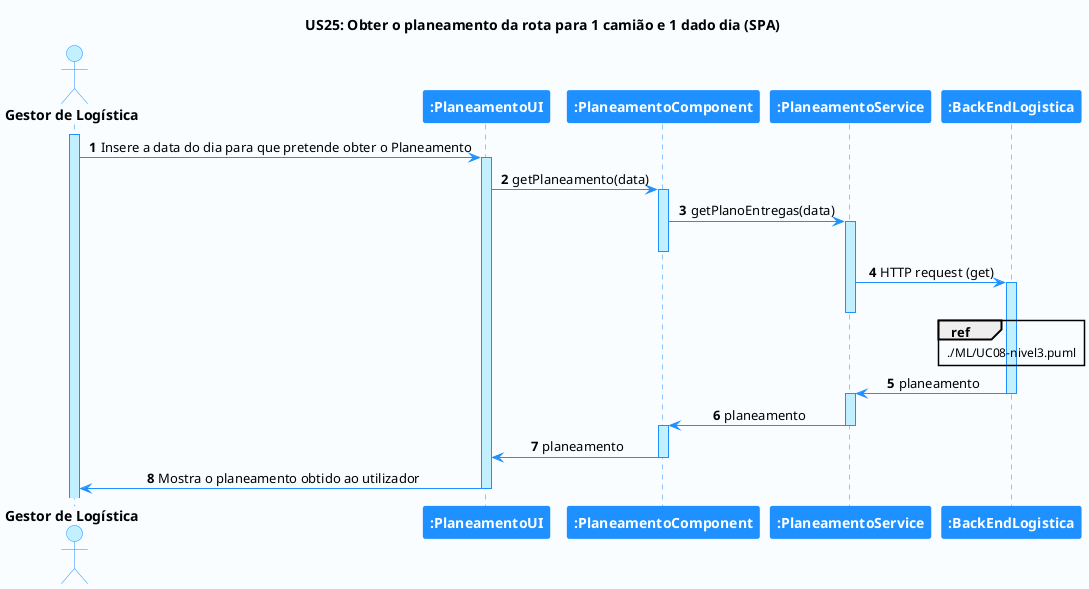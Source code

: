 @startuml hello

'-Style----------------------------------------------------------------------------------------------------------------

autonumber

skinparam DefaultTextAlignment center

skinparam BackgroundColor #fafdff

skinparam sequence {
    LifeLineBorderColor DodgerBlue
    LifeLineBackgroundColor APPLICATION

    ActorBackgroundColor APPLICATION
    ActorBorderColor DodgerBlue

    BackgroundColor #FFFFFF
    ArrowColor DodgerBlue
    BorderColor DodgerBlue

    ParticipantBackgroundColor DodgerBlue
    ParticipantFontColor #FFFFFF
    ParticipantBorderColor DodgerBlue

    GroupBorderColor #082642
    GroupBackgroundColor APPLICATION
}

skinparam note {
    LifeLineBorderColor DodgerBlue
    LifeLineBackgroundColor APPLICATION

    ActorBackgroundColor APPLICATION
    ActorBorderColor DodgerBlue

    BackgroundColor #FFFFFF
    ArrowColor DodgerBlue
    BorderColor DodgerBlue

    ParticipantBackgroundColor DodgerBlue
    ParticipantFontColor #FFFFFF
    ParticipantBorderColor DodgerBlue

    GroupBorderColor #082642
    GroupBackgroundColor APPLICATION
}

'-Title----------------------------------------------------------------------------------------------------------------

title US25: Obter o planeamento da rota para 1 camião e 1 dado dia (SPA)

'-Actors/Participants--------------------------------------------------------------------------------------------------

actor "<b>Gestor de Logística" as A
participant "<b>:PlaneamentoUI" as CU
participant "<b>:PlaneamentoComponent" as CC
participant "<b>:PlaneamentoService" as CS
participant "<b>:BackEndLogistica" as P


'-Associations---------------------------------------------------------------------------------------------------------

activate A

A -> CU: Insere a data do dia para que pretende obter o Planeamento
activate CU
CU -> CC: getPlaneamento(data)
activate CC
CC -> CS : getPlanoEntregas(data)
activate CS
deactivate CC
CS -> P: HTTP request (get)

ref over P
 ./ML/UC08-nivel3.puml
end ref

activate P
deactivate CS
P -> CS : planeamento
deactivate P
activate CS
CS -> CC : planeamento
deactivate CS
activate CC
CC -> CU : planeamento
deactivate CC
CU -> A: Mostra o planeamento obtido ao utilizador

deactivate CU

'----------------------------------------------------------------------------------------------------------------------

@enduml